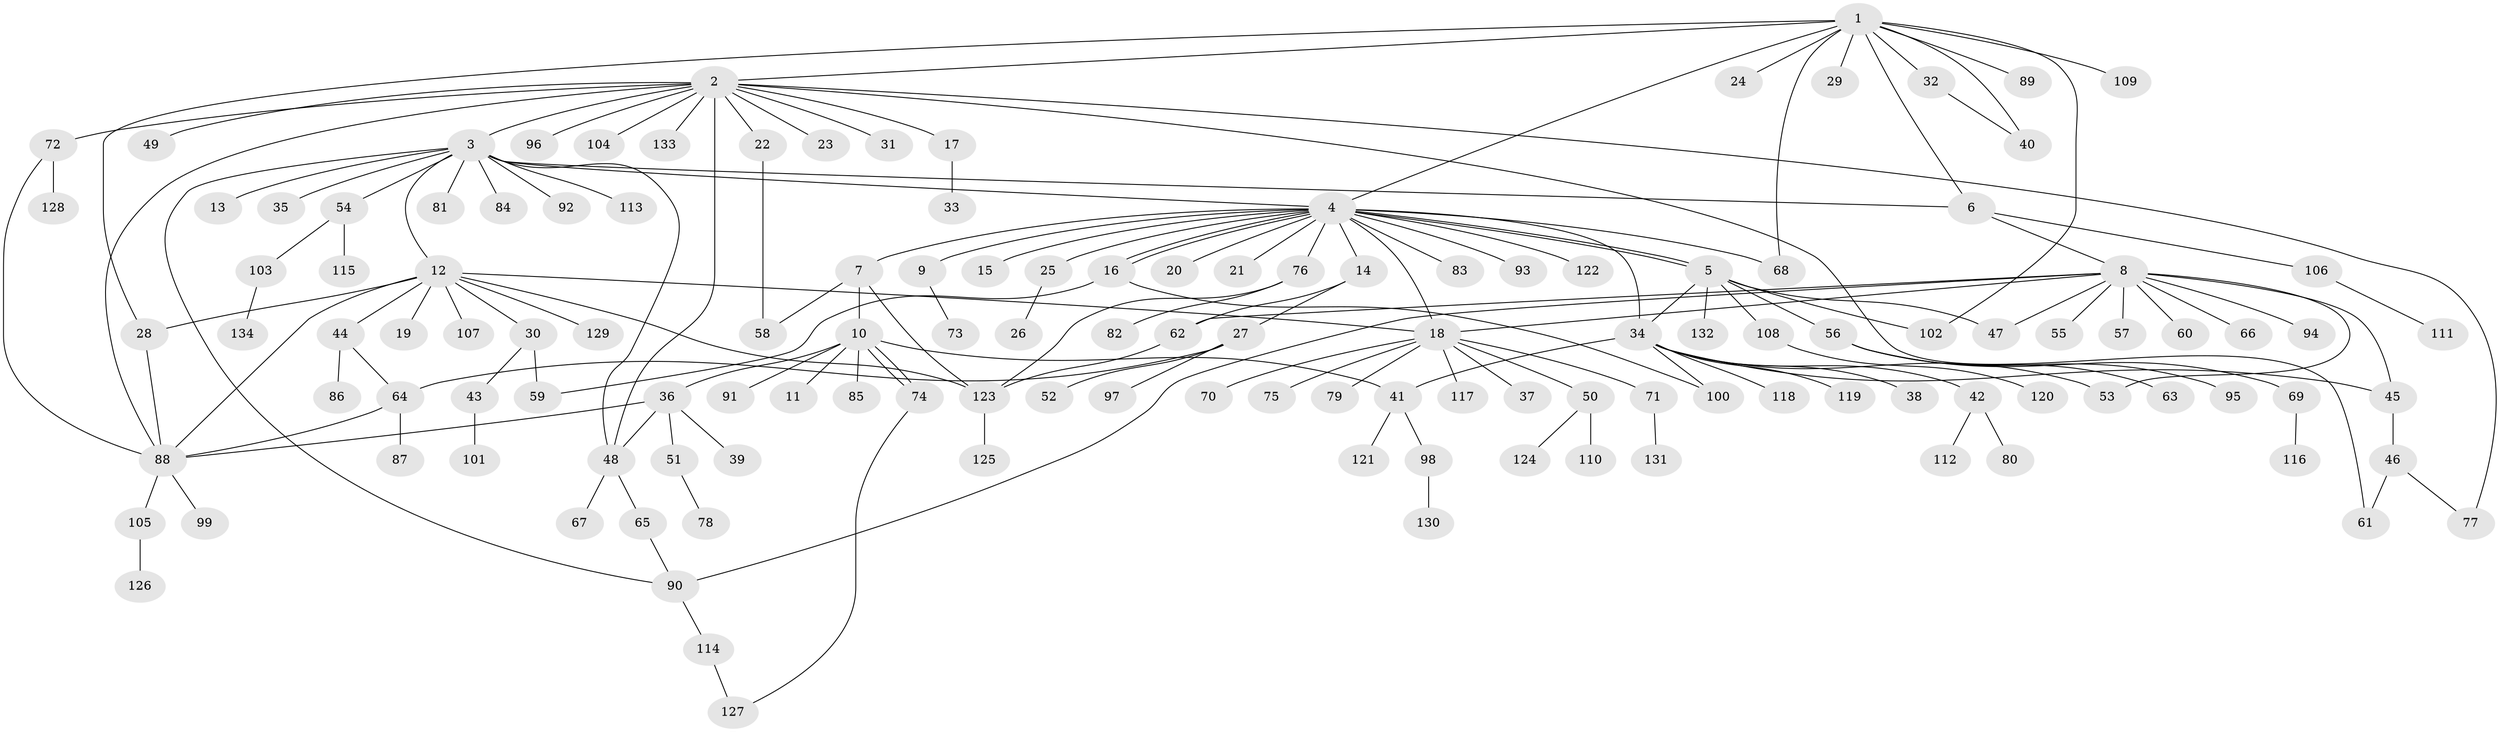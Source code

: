 // coarse degree distribution, {5: 0.03636363636363636, 10: 0.01818181818181818, 8: 0.05454545454545454, 11: 0.01818181818181818, 6: 0.03636363636363636, 4: 0.18181818181818182, 1: 0.38181818181818183, 3: 0.07272727272727272, 7: 0.03636363636363636, 2: 0.16363636363636364}
// Generated by graph-tools (version 1.1) at 2025/50/03/04/25 22:50:14]
// undirected, 134 vertices, 169 edges
graph export_dot {
  node [color=gray90,style=filled];
  1;
  2;
  3;
  4;
  5;
  6;
  7;
  8;
  9;
  10;
  11;
  12;
  13;
  14;
  15;
  16;
  17;
  18;
  19;
  20;
  21;
  22;
  23;
  24;
  25;
  26;
  27;
  28;
  29;
  30;
  31;
  32;
  33;
  34;
  35;
  36;
  37;
  38;
  39;
  40;
  41;
  42;
  43;
  44;
  45;
  46;
  47;
  48;
  49;
  50;
  51;
  52;
  53;
  54;
  55;
  56;
  57;
  58;
  59;
  60;
  61;
  62;
  63;
  64;
  65;
  66;
  67;
  68;
  69;
  70;
  71;
  72;
  73;
  74;
  75;
  76;
  77;
  78;
  79;
  80;
  81;
  82;
  83;
  84;
  85;
  86;
  87;
  88;
  89;
  90;
  91;
  92;
  93;
  94;
  95;
  96;
  97;
  98;
  99;
  100;
  101;
  102;
  103;
  104;
  105;
  106;
  107;
  108;
  109;
  110;
  111;
  112;
  113;
  114;
  115;
  116;
  117;
  118;
  119;
  120;
  121;
  122;
  123;
  124;
  125;
  126;
  127;
  128;
  129;
  130;
  131;
  132;
  133;
  134;
  1 -- 2;
  1 -- 4;
  1 -- 6;
  1 -- 24;
  1 -- 28;
  1 -- 29;
  1 -- 32;
  1 -- 40;
  1 -- 68;
  1 -- 89;
  1 -- 102;
  1 -- 109;
  2 -- 3;
  2 -- 17;
  2 -- 22;
  2 -- 23;
  2 -- 31;
  2 -- 48;
  2 -- 49;
  2 -- 61;
  2 -- 72;
  2 -- 77;
  2 -- 88;
  2 -- 96;
  2 -- 104;
  2 -- 133;
  3 -- 4;
  3 -- 6;
  3 -- 12;
  3 -- 13;
  3 -- 35;
  3 -- 48;
  3 -- 54;
  3 -- 81;
  3 -- 84;
  3 -- 90;
  3 -- 92;
  3 -- 113;
  4 -- 5;
  4 -- 5;
  4 -- 7;
  4 -- 9;
  4 -- 14;
  4 -- 15;
  4 -- 16;
  4 -- 16;
  4 -- 18;
  4 -- 20;
  4 -- 21;
  4 -- 25;
  4 -- 34;
  4 -- 68;
  4 -- 76;
  4 -- 83;
  4 -- 93;
  4 -- 122;
  5 -- 34;
  5 -- 47;
  5 -- 56;
  5 -- 102;
  5 -- 108;
  5 -- 132;
  6 -- 8;
  6 -- 106;
  7 -- 10;
  7 -- 58;
  7 -- 123;
  8 -- 18;
  8 -- 45;
  8 -- 47;
  8 -- 53;
  8 -- 55;
  8 -- 57;
  8 -- 60;
  8 -- 62;
  8 -- 66;
  8 -- 90;
  8 -- 94;
  9 -- 73;
  10 -- 11;
  10 -- 36;
  10 -- 41;
  10 -- 74;
  10 -- 74;
  10 -- 85;
  10 -- 91;
  12 -- 18;
  12 -- 19;
  12 -- 28;
  12 -- 30;
  12 -- 44;
  12 -- 88;
  12 -- 107;
  12 -- 123;
  12 -- 129;
  14 -- 27;
  14 -- 62;
  16 -- 59;
  16 -- 100;
  17 -- 33;
  18 -- 37;
  18 -- 50;
  18 -- 70;
  18 -- 71;
  18 -- 75;
  18 -- 79;
  18 -- 117;
  22 -- 58;
  25 -- 26;
  27 -- 52;
  27 -- 64;
  27 -- 97;
  28 -- 88;
  30 -- 43;
  30 -- 59;
  32 -- 40;
  34 -- 38;
  34 -- 41;
  34 -- 42;
  34 -- 45;
  34 -- 53;
  34 -- 100;
  34 -- 118;
  34 -- 119;
  36 -- 39;
  36 -- 48;
  36 -- 51;
  36 -- 88;
  41 -- 98;
  41 -- 121;
  42 -- 80;
  42 -- 112;
  43 -- 101;
  44 -- 64;
  44 -- 86;
  45 -- 46;
  46 -- 61;
  46 -- 77;
  48 -- 65;
  48 -- 67;
  50 -- 110;
  50 -- 124;
  51 -- 78;
  54 -- 103;
  54 -- 115;
  56 -- 63;
  56 -- 69;
  56 -- 95;
  62 -- 123;
  64 -- 87;
  64 -- 88;
  65 -- 90;
  69 -- 116;
  71 -- 131;
  72 -- 88;
  72 -- 128;
  74 -- 127;
  76 -- 82;
  76 -- 123;
  88 -- 99;
  88 -- 105;
  90 -- 114;
  98 -- 130;
  103 -- 134;
  105 -- 126;
  106 -- 111;
  108 -- 120;
  114 -- 127;
  123 -- 125;
}
